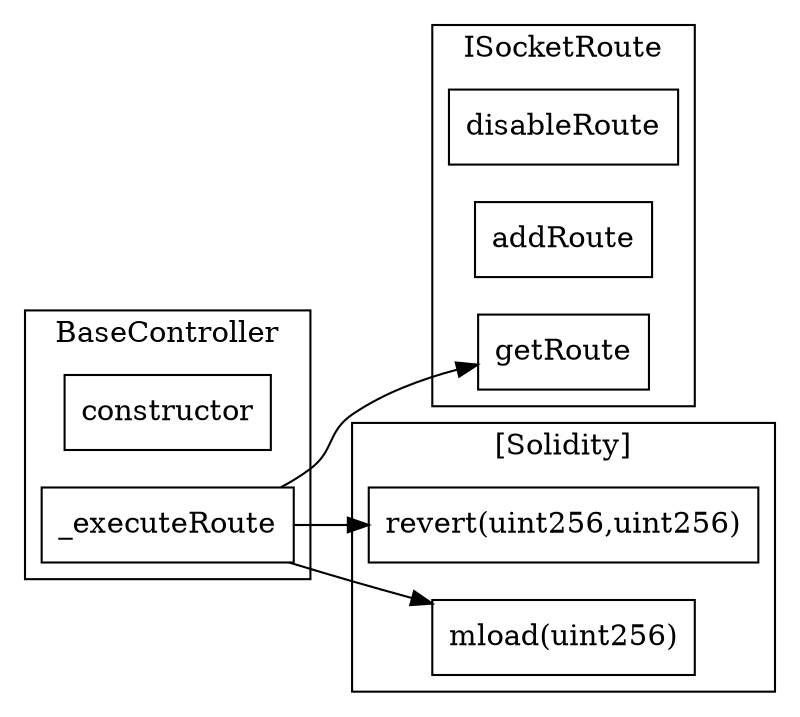 strict digraph {
rankdir="LR"
node [shape=box]
subgraph cluster_84_BaseController {
label = "BaseController"
"84_constructor" [label="constructor"]
"84__executeRoute" [label="_executeRoute"]
}subgraph cluster_213_ISocketRoute {
label = "ISocketRoute"
"213_disableRoute" [label="disableRoute"]
"213_addRoute" [label="addRoute"]
"213_getRoute" [label="getRoute"]
}subgraph cluster_solidity {
label = "[Solidity]"
"revert(uint256,uint256)" 
"mload(uint256)" 
"84__executeRoute" -> "revert(uint256,uint256)"
"84__executeRoute" -> "mload(uint256)"
}"84__executeRoute" -> "213_getRoute"
}